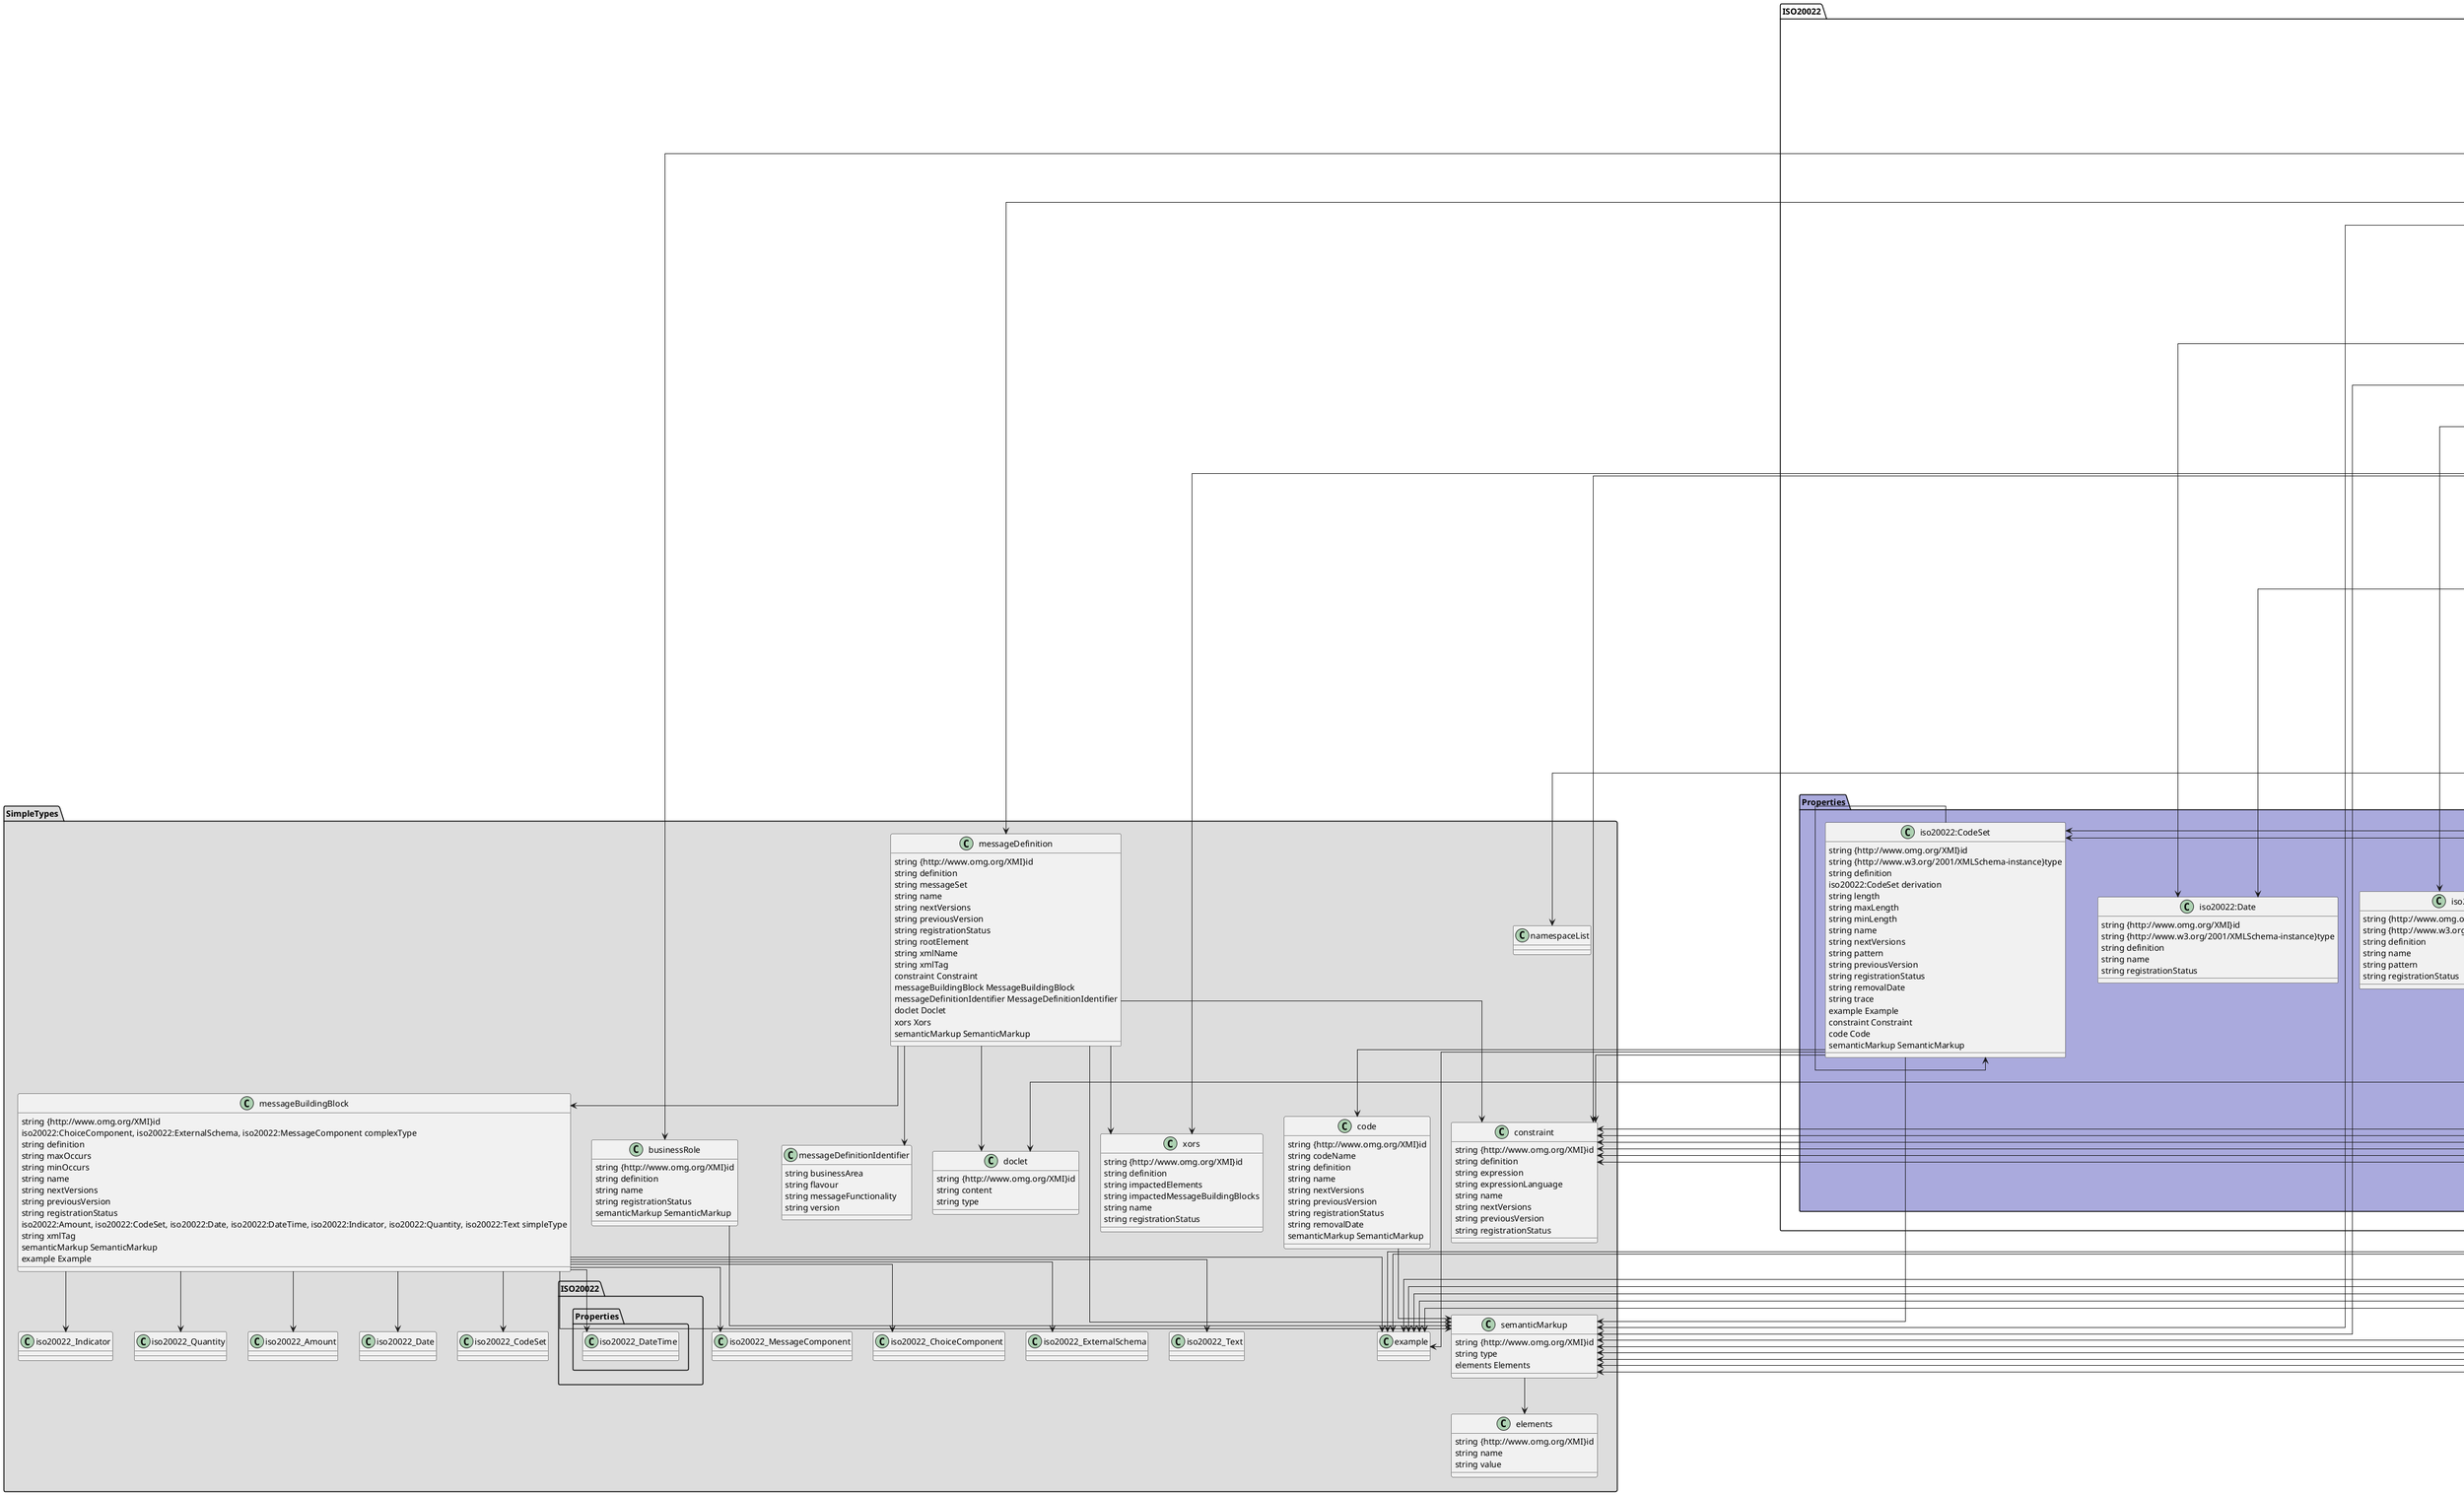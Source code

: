 ﻿@startuml ERepository.iso20022 Model (Auto-Generated)
' Split into 4 pages
page 4x1
skinparam linetype ortho

namespace SimpleTypes #DDDDDD {
    class businessRole as "businessRole" {
        string {http://www.omg.org/XMI}id
        string definition
        string name
        string registrationStatus
        semanticMarkup SemanticMarkup
    }

    class code as "code" {
        string {http://www.omg.org/XMI}id
        string codeName
        string definition
        string name
        string nextVersions
        string previousVersion
        string registrationStatus
        string removalDate
        semanticMarkup SemanticMarkup
    }

    class constraint as "constraint" {
        string {http://www.omg.org/XMI}id
        string definition
        string expression
        string expressionLanguage
        string name
        string nextVersions
        string previousVersion
        string registrationStatus
    }

    class doclet as "doclet" {
        string {http://www.omg.org/XMI}id
        string content
        string type
    }

    class elements as "elements" {
        string {http://www.omg.org/XMI}id
        string name
        string value
    }

    class example as "example" {
    }

    class messageBuildingBlock as "messageBuildingBlock" {
        string {http://www.omg.org/XMI}id
        iso20022:ChoiceComponent, iso20022:ExternalSchema, iso20022:MessageComponent complexType
        string definition
        string maxOccurs
        string minOccurs
        string name
        string nextVersions
        string previousVersion
        string registrationStatus
        iso20022:Amount, iso20022:CodeSet, iso20022:Date, iso20022:DateTime, iso20022:Indicator, iso20022:Quantity, iso20022:Text simpleType
        string xmlTag
        semanticMarkup SemanticMarkup
        example Example
    }

    class messageDefinition as "messageDefinition" {
        string {http://www.omg.org/XMI}id
        string definition
        string messageSet
        string name
        string nextVersions
        string previousVersion
        string registrationStatus
        string rootElement
        string xmlName
        string xmlTag
        constraint Constraint
        messageBuildingBlock MessageBuildingBlock
        messageDefinitionIdentifier MessageDefinitionIdentifier
        doclet Doclet
        xors Xors
        semanticMarkup SemanticMarkup
    }

    class messageDefinitionIdentifier as "messageDefinitionIdentifier" {
        string businessArea
        string flavour
        string messageFunctionality
        string version
    }

    class namespaceList as "namespaceList" {
    }

    class semanticMarkup as "semanticMarkup" {
        string {http://www.omg.org/XMI}id
        string type
        elements Elements
    }

    class xors as "xors" {
        string {http://www.omg.org/XMI}id
        string definition
        string impactedElements
        string impactedMessageBuildingBlocks
        string name
        string registrationStatus
    }

    businessRole --> semanticMarkup
    code --> semanticMarkup
    messageBuildingBlock --> iso20022_MessageComponent
    messageBuildingBlock --> iso20022_ChoiceComponent
    messageBuildingBlock --> iso20022_ExternalSchema
    messageBuildingBlock --> iso20022_Text
    messageBuildingBlock --> iso20022_CodeSet
    messageBuildingBlock --> ISO20022.Properties.iso20022_DateTime
    messageBuildingBlock --> iso20022_Indicator
    messageBuildingBlock --> iso20022_Quantity
    messageBuildingBlock --> iso20022_Amount
    messageBuildingBlock --> iso20022_Date
    messageBuildingBlock --> semanticMarkup
    messageBuildingBlock --> example
    messageDefinition --> constraint
    messageDefinition --> messageBuildingBlock
    messageDefinition --> messageDefinitionIdentifier
    messageDefinition --> doclet
    messageDefinition --> xors
    messageDefinition --> semanticMarkup
    semanticMarkup --> elements
}

namespace ISO20022.Properties #AAAADD {
    class iso20022_Amount as "iso20022:Amount" {
        string {http://www.omg.org/XMI}id
        string {http://www.w3.org/2001/XMLSchema-instance}type
        string currencyIdentifierSet
        string definition
        string fractionDigits
        string maxInclusive
        string minInclusive
        string name
        string registrationStatus
        string totalDigits
        example Example
        constraint Constraint
    }

    class iso20022_Binary as "iso20022:Binary" {
        string {http://www.omg.org/XMI}id
        string {http://www.w3.org/2001/XMLSchema-instance}type
        string definition
        string maxLength
        string minLength
        string name
        string registrationStatus
    }
    
    class iso20022_ChoiceComponent as "iso20022:ChoiceComponent" {
        string {http://www.omg.org/XMI}id
        string {http://www.w3.org/2001/XMLSchema-instance}type
        string definition
        string messageBuildingBlock
        string name
        string nextVersions
        string previousVersion
        string registrationStatus
        string removalDate
        string trace
        iso20022_MessageAttribute Iso20022_MessageAttribute
        constraint Constraint
        iso20022_MessageAssociationEnd Iso20022_MessageAssociationEnd
        semanticMarkup SemanticMarkup
    }

    class iso20022_CodeSet as "iso20022:CodeSet" {
        string {http://www.omg.org/XMI}id
        string {http://www.w3.org/2001/XMLSchema-instance}type
        string definition
        iso20022:CodeSet derivation
        string length
        string maxLength
        string minLength
        string name
        string nextVersions
        string pattern
        string previousVersion
        string registrationStatus
        string removalDate
        string trace
        example Example
        constraint Constraint
        code Code
        semanticMarkup SemanticMarkup
    }

    class iso20022_Date as "iso20022:Date" {
        string {http://www.omg.org/XMI}id
        string {http://www.w3.org/2001/XMLSchema-instance}type
        string definition
        string name
        string registrationStatus
    }

    class iso20022_DateTime as "iso20022:DateTime" {
        string {http://www.omg.org/XMI}id
        string {http://www.w3.org/2001/XMLSchema-instance}type
        string definition
        string name
        string pattern
        string registrationStatus
    }

    class iso20022_ExternalSchema as "iso20022:ExternalSchema" {
        string {http://www.omg.org/XMI}id
        string {http://www.w3.org/2001/XMLSchema-instance}type
        string definition
        string messageBuildingBlock
        string name
        string processContent
        string registrationStatus
        constraint Constraint
        namespaceList NamespaceList
    }

    class iso20022_IdentifierSet as "iso20022:IdentifierSet" {
        string {http://www.omg.org/XMI}id
        string {http://www.w3.org/2001/XMLSchema-instance}type
        string definition
        string identificationScheme
        string maxLength
        string minLength
        string name
        string pattern
        string registrationStatus
        string removalDate
        example Example
        constraint Constraint
    }

    class iso20022_Indicator as "iso20022:Indicator" {
        string {http://www.omg.org/XMI}id
        string {http://www.w3.org/2001/XMLSchema-instance}type
        string definition
        string meaningWhenFalse
        string meaningWhenTrue
        string name
        string registrationStatus
        semanticMarkup SemanticMarkup
    }

    class iso20022_Month as "iso20022:Month" {
        string {http://www.omg.org/XMI}id
        string {http://www.w3.org/2001/XMLSchema-instance}type
        string definition
        string name
        string registrationStatus
    }

    class iso20022_Quantity as "iso20022:Quantity" {
        string {http://www.omg.org/XMI}id
        string {http://www.w3.org/2001/XMLSchema-instance}type
        string definition
        string fractionDigits
        string maxInclusive
        string minInclusive
        string name
        string pattern
        string registrationStatus
        string removalDate
        string totalDigits
        example Example
        constraint Constraint
    }

    class iso20022_Rate as "iso20022:Rate" {
        string {http://www.omg.org/XMI}id
        string {http://www.w3.org/2001/XMLSchema-instance}type
        string baseValue
        string definition
        string fractionDigits
        string maxInclusive
        string minInclusive
        string name
        string registrationStatus
        string removalDate
        string totalDigits
        example Example
    }

    class iso20022_SchemaType as "iso20022:SchemaType" {
        string {http://www.omg.org/XMI}id
        string {http://www.w3.org/2001/XMLSchema-instance}type
        string definition
        string kind
        string name
        string registrationStatus
    }

    class iso20022_Text as "iso20022:Text" {
        string {http://www.omg.org/XMI}id
        string {http://www.w3.org/2001/XMLSchema-instance}type
        string definition
        string length
        string maxLength
        string minLength
        string name
        string pattern
        string registrationStatus
        string removalDate
    }

    class iso20022_Time as "iso20022:Time" {
        string {http://www.omg.org/XMI}id
        string {http://www.w3.org/2001/XMLSchema-instance}type
        string definition
        string name
        string registrationStatus
    }

    class iso20022_UserDefined as "iso20022:UserDefined" {
        string {http://www.omg.org/XMI}id
        string {http://www.w3.org/2001/XMLSchema-instance}type
        string definition
        string name
        string namespace
        string namespaceList
        string processContents
        string registrationStatus
        string removalDate
    }

    class iso20022_Year as "iso20022:Year" {
        string {http://www.omg.org/XMI}id
        string {http://www.w3.org/2001/XMLSchema-instance}type
        string definition
        string maxInclusive
        string minInclusive
        string name
        string registrationStatus
        example Example
    }

    class iso20022_YearMonth as "iso20022:YearMonth" {
        string {http://www.omg.org/XMI}id
        string {http://www.w3.org/2001/XMLSchema-instance}type
        string definition
        string name
        string registrationStatus
        example Example
    }

    iso20022_ChoiceComponent --> iso20022_MessageAttribute
    iso20022_ChoiceComponent --> iso20022_MessageAssociationEnd
    iso20022_CodeSet --> iso20022_CodeSet

    iso20022_Amount --> SimpleTypes.example
    iso20022_Amount --> SimpleTypes.constraint
    iso20022_ChoiceComponent --> SimpleTypes.constraint
    iso20022_ChoiceComponent --> SimpleTypes.semanticMarkup
    iso20022_CodeSet --> SimpleTypes.example
    iso20022_CodeSet --> SimpleTypes.constraint
    iso20022_CodeSet --> SimpleTypes.code
    iso20022_CodeSet --> SimpleTypes.semanticMarkup
    iso20022_ExternalSchema --> SimpleTypes.constraint
    iso20022_ExternalSchema --> SimpleTypes.namespaceList
    iso20022_IdentifierSet --> SimpleTypes.example
    iso20022_IdentifierSet --> SimpleTypes.constraint
    iso20022_Indicator --> SimpleTypes.semanticMarkup
    iso20022_Quantity --> SimpleTypes.example
    iso20022_Quantity --> SimpleTypes.constraint
    iso20022_Rate --> SimpleTypes.example
    iso20022_Year --> SimpleTypes.example
    iso20022_YearMonth --> SimpleTypes.example
}

namespace ISO20022.Business #DDAAAA {
    class iso20022_BusinessArea as "iso20022:BusinessArea" {
        string {http://www.omg.org/XMI}id
        string {http://www.w3.org/2001/XMLSchema-instance}type
        string code
        string definition
        string name
        string registrationStatus
        messageDefinition MessageDefinition
    }

    class iso20022_BusinessAssociationEnd as "iso20022:BusinessAssociationEnd" {
        string {http://www.omg.org/XMI}id
        string {http://www.w3.org/2001/XMLSchema-instance}type
        string definition
        iso20022:MessageAssociationEnd, iso20022:MessageAttribute derivation
        string isDerived
        string maxOccurs
        string minOccurs
        string name
        iso20022:BusinessAssociationEnd opposite
        string registrationStatus
        string type
        semanticMarkup SemanticMarkup
    }

    class iso20022_BusinessAttribute as "iso20022:BusinessAttribute" {
        string {http://www.omg.org/XMI}id
        string {http://www.w3.org/2001/XMLSchema-instance}type
        iso20022:BusinessComponent complexType
        string definition
        iso20022:MessageAssociationEnd, iso20022:MessageAttribute derivation
        string isDerived
        string maxOccurs
        string minOccurs
        string name
        string registrationStatus
        iso20022:Amount, iso20022:Binary, iso20022:CodeSet, iso20022:Date, iso20022:DateTime, iso20022:IdentifierSet, iso20022:Indicator, iso20022:Quantity, iso20022:Rate, iso20022:SchemaType, iso20022:Text, iso20022:Time, iso20022:Year, iso20022:YearMonth simpleType
        semanticMarkup SemanticMarkup
    }

    class iso20022_BusinessComponent as "iso20022:BusinessComponent" {
        string {http://www.omg.org/XMI}id
        string {http://www.w3.org/2001/XMLSchema-instance}type
        iso20022:BusinessAssociationEnd associationDomain
        string definition
        iso20022:ChoiceComponent, iso20022:MessageComponent derivationComponent
        iso20022:MessageAssociationEnd, iso20022:MessageAttribute derivationElement
        string name
        string registrationStatus
        iso20022:BusinessComponent subType
        iso20022:BusinessComponent superType
        iso20022_BusinessAttribute Iso20022_BusinessAttribute
        iso20022_BusinessAssociationEnd Iso20022_BusinessAssociationEnd
        semanticMarkup SemanticMarkup
    }

    class iso20022_BusinessProcess as "iso20022:BusinessProcess" {
        string {http://www.omg.org/XMI}id
        string {http://www.w3.org/2001/XMLSchema-instance}type
        string name
        string registrationStatus
        businessRole BusinessRole
    }

    iso20022_BusinessAssociationEnd --> iso20022_BusinessAssociationEnd
    iso20022_BusinessAttribute --> iso20022_BusinessComponent
    iso20022_BusinessComponent --> iso20022_BusinessComponent
    iso20022_BusinessComponent --> iso20022_BusinessAssociationEnd
    iso20022_BusinessComponent --> iso20022_BusinessComponent
    iso20022_BusinessComponent --> iso20022_BusinessAttribute
    iso20022_BusinessComponent --> iso20022_BusinessAssociationEnd

    iso20022_BusinessArea --> SimpleTypes.messageDefinition
    iso20022_BusinessAssociationEnd --> SimpleTypes.semanticMarkup
    iso20022_BusinessAttribute --> SimpleTypes.semanticMarkup
    iso20022_BusinessComponent --> SimpleTypes.semanticMarkup
    iso20022_BusinessProcess --> SimpleTypes.businessRole

    iso20022_BusinessAttribute --> ISO20022.Properties.iso20022_DateTime
    iso20022_BusinessAttribute --> ISO20022.Properties.iso20022_CodeSet
    iso20022_BusinessAttribute --> ISO20022.Properties.iso20022_Amount
    iso20022_BusinessAttribute --> ISO20022.Properties.iso20022_Rate
    iso20022_BusinessAttribute --> ISO20022.Properties.iso20022_Indicator
    iso20022_BusinessAttribute --> ISO20022.Properties.iso20022_Text
    iso20022_BusinessAttribute --> ISO20022.Properties.iso20022_Quantity
    iso20022_BusinessAttribute --> ISO20022.Properties.iso20022_YearMonth
    iso20022_BusinessAttribute --> ISO20022.Properties.iso20022_Date
    iso20022_BusinessAttribute --> ISO20022.Properties.iso20022_IdentifierSet
    iso20022_BusinessAttribute --> ISO20022.Properties.iso20022_Binary
    iso20022_BusinessAttribute --> ISO20022.Properties.iso20022_Time
    iso20022_BusinessAttribute --> ISO20022.Properties.iso20022_Year
    iso20022_BusinessAttribute --> ISO20022.Properties.iso20022_SchemaType
    iso20022_BusinessComponent --> ISO20022.Properties.iso20022_ChoiceComponent
    
    
    iso20022_BusinessAssociationEnd --> ISO20022.Message.iso20022_MessageAssociationEnd
    iso20022_BusinessAssociationEnd --> ISO20022.Message.iso20022_MessageAttribute
    iso20022_BusinessAttribute --> ISO20022.Message.iso20022_MessageAttribute
    iso20022_BusinessAttribute --> ISO20022.Message.iso20022_MessageAssociationEnd
    iso20022_BusinessComponent --> ISO20022.Message.iso20022_MessageComponent
    iso20022_BusinessComponent --> ISO20022.Message.iso20022_MessageAssociationEnd
    iso20022_BusinessComponent --> ISO20022.Message.iso20022_MessageAttribute
}

namespace ISO20022.Message #AADDAA {
    class iso20022_MessageAssociationEnd as "iso20022:MessageAssociationEnd" {
        string {http://www.omg.org/XMI}id
        string {http://www.w3.org/2001/XMLSchema-instance}type
        string businessComponentTrace
        string businessElementTrace
        string definition
        string isComposite
        string isDerived
        string maxOccurs
        string minOccurs
        string name
        string nextVersions
        string previousVersion
        string registrationStatus
        string type
        string xmlTag
        semanticMarkup SemanticMarkup
    }

    class iso20022_MessageAttribute as "iso20022:MessageAttribute" {
        string {http://www.omg.org/XMI}id
        string {http://www.w3.org/2001/XMLSchema-instance}type
        string businessComponentTrace
        string businessElementTrace
        iso20022:ChoiceComponent, iso20022:ExternalSchema, iso20022:MessageComponent, iso20022:UserDefined complexType
        string definition
        string isDerived
        string maxOccurs
        string minOccurs
        string name
        string nextVersions
        string previousVersion
        string registrationStatus
        iso20022:Amount, iso20022:Binary, iso20022:CodeSet, iso20022:Date, iso20022:DateTime, iso20022:IdentifierSet, iso20022:Indicator, iso20022:Month, iso20022:Quantity, iso20022:Rate, iso20022:SchemaType, iso20022:Text, iso20022:Time, iso20022:Year, iso20022:YearMonth simpleType
        string xmlTag
        semanticMarkup SemanticMarkup
        constraint Constraint
        example Example
    }

    class iso20022_MessageComponent as "iso20022:MessageComponent" {
        string {http://www.omg.org/XMI}id
        string {http://www.w3.org/2001/XMLSchema-instance}type
        string definition
        string messageBuildingBlock
        string name
        string nextVersions
        string previousVersion
        string registrationStatus
        string removalDate
        string trace
        iso20022_MessageAttribute Iso20022_MessageAttribute
        xors Xors
        iso20022_MessageAssociationEnd Iso20022_MessageAssociationEnd
        constraint Constraint
        semanticMarkup SemanticMarkup
    }

    class iso20022_MessageSet as "iso20022:MessageSet" {
        string {http://www.omg.org/XMI}id
        string {http://www.w3.org/2001/XMLSchema-instance}type
        string definition
        string messageDefinition
        string name
        string registrationStatus
        doclet Doclet
    }

    iso20022_MessageAttribute --> iso20022_MessageComponent
    iso20022_MessageComponent --> iso20022_MessageAttribute
    iso20022_MessageComponent --> iso20022_MessageAssociationEnd

    iso20022_MessageAssociationEnd --> SimpleTypes.semanticMarkup
    iso20022_MessageAttribute --> SimpleTypes.semanticMarkup
    iso20022_MessageAttribute --> SimpleTypes.constraint
    iso20022_MessageAttribute --> SimpleTypes.example
    iso20022_MessageComponent --> SimpleTypes.xors
    iso20022_MessageComponent --> SimpleTypes.constraint
    iso20022_MessageComponent --> SimpleTypes.semanticMarkup
    iso20022_MessageSet --> SimpleTypes.doclet

    iso20022_MessageAttribute --> ISO20022.Properties.iso20022_Text
    iso20022_MessageAttribute --> ISO20022.Properties.iso20022_DateTime
    iso20022_MessageAttribute --> ISO20022.Properties.iso20022_Date
    iso20022_MessageAttribute --> ISO20022.Properties.iso20022_CodeSet
    iso20022_MessageAttribute --> ISO20022.Properties.iso20022_IdentifierSet
    iso20022_MessageAttribute --> ISO20022.Properties.iso20022_Indicator
    iso20022_MessageAttribute --> ISO20022.Properties.iso20022_Quantity
    iso20022_MessageAttribute --> ISO20022.Properties.iso20022_Time
    iso20022_MessageAttribute --> ISO20022.Properties.iso20022_Amount
    iso20022_MessageAttribute --> ISO20022.Properties.iso20022_Rate
    iso20022_MessageAttribute --> ISO20022.Properties.iso20022_YearMonth
    iso20022_MessageAttribute --> ISO20022.Properties.iso20022_Year
    iso20022_MessageAttribute --> ISO20022.Properties.iso20022_Binary
    iso20022_MessageAttribute --> ISO20022.Properties.iso20022_SchemaType
    iso20022_MessageAttribute --> ISO20022.Properties.iso20022_Month
    iso20022_MessageAttribute --> ISO20022.Properties.iso20022_ChoiceComponent
    iso20022_MessageAttribute --> ISO20022.Properties.iso20022_UserDefined
    iso20022_MessageAttribute --> ISO20022.Properties.iso20022_ExternalSchema
}

ISO20022.Properties -[hidden]left-> SimpleTypes
ISO20022.Business -[hidden]left-> ISO20022.Message
ISO20022.Business -[hidden]down-> ISO20022.Properties
ISO20022.Message -[hidden]down-> SimpleTypes

@enduml